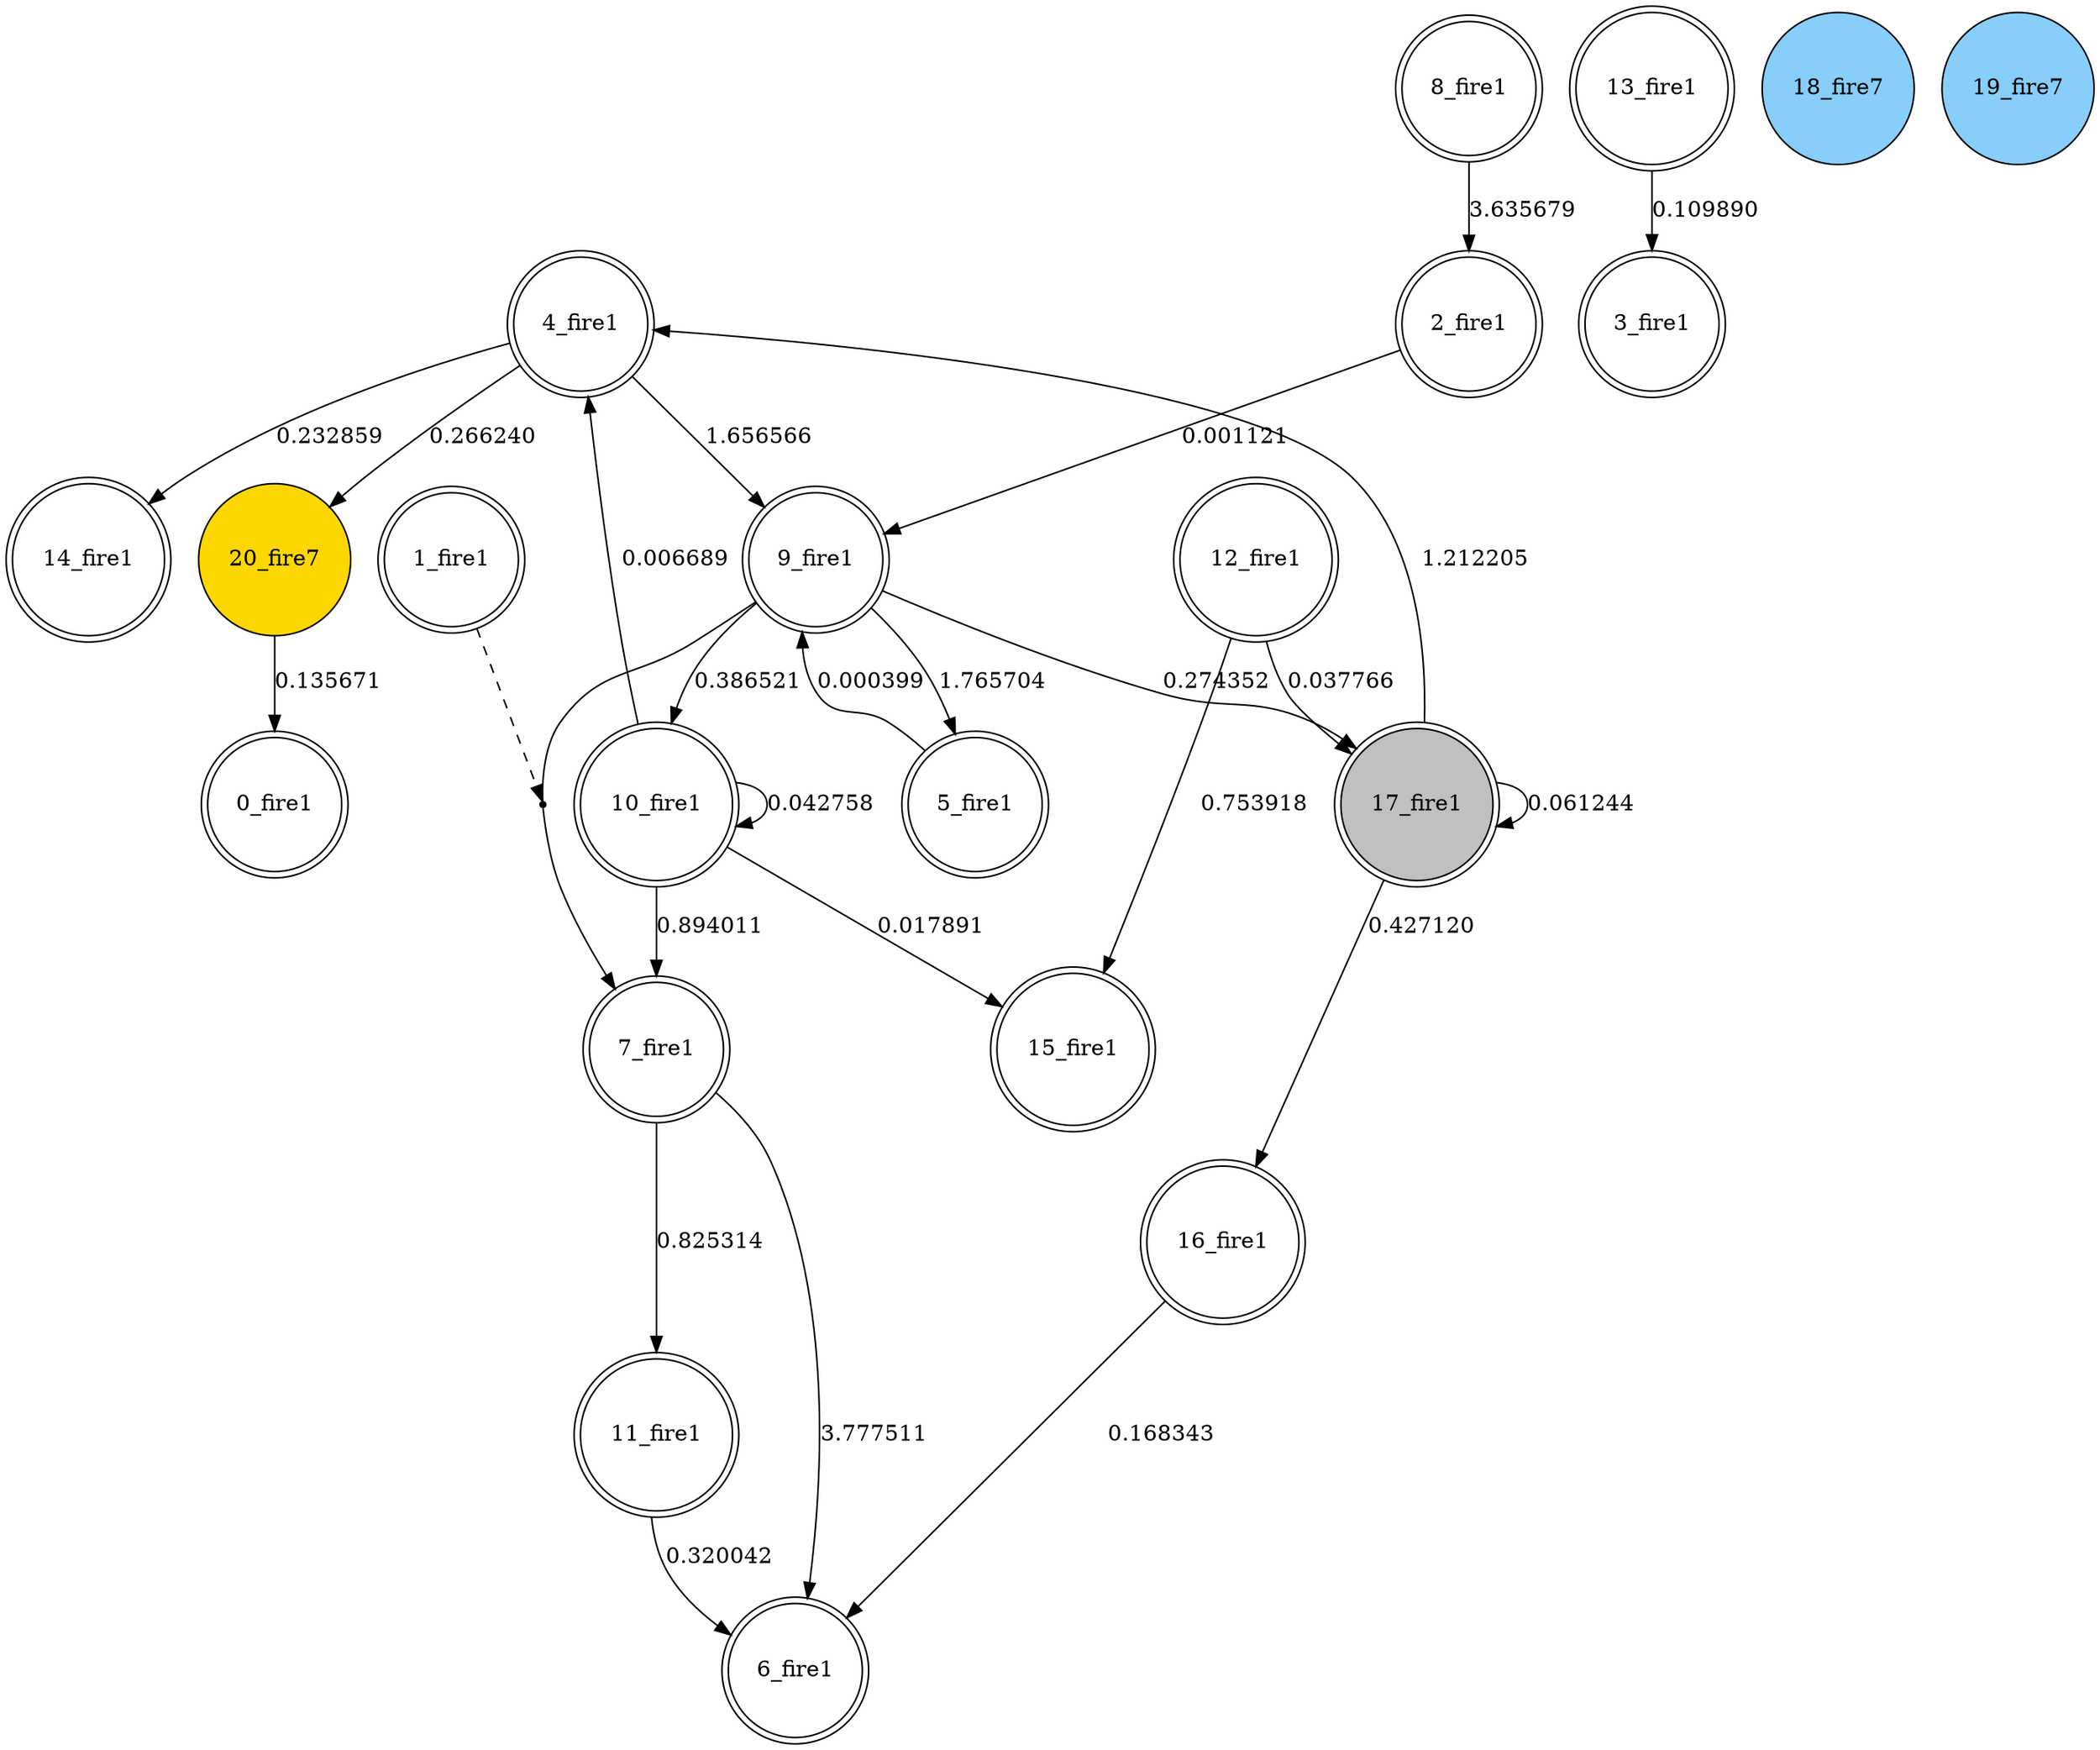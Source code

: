 digraph G {
 node[shape = circle]
0 [label="0_fire1",shape=doublecircle]
1 [label="1_fire1",shape=doublecircle]
2 [label="2_fire1",shape=doublecircle]
3 [label="3_fire1",shape=doublecircle]
4 [label="4_fire1",shape=doublecircle]
5 [label="5_fire1",shape=doublecircle]
6 [label="6_fire1",shape=doublecircle]
7 [label="7_fire1",shape=doublecircle]
8 [label="8_fire1",shape=doublecircle]
9 [label="9_fire1",shape=doublecircle]
10 [label="10_fire1",shape=doublecircle]
11 [label="11_fire1",shape=doublecircle]
12 [label="12_fire1",shape=doublecircle]
13 [label="13_fire1",shape=doublecircle]
14 [label="14_fire1",shape=doublecircle]
15 [label="15_fire1",shape=doublecircle]
16 [label="16_fire1",shape=doublecircle]
17 [label="17_fire1",shape=doublecircle, style=filled, fillcolor=gray]
18 [label="18_fire7",style=filled, fillcolor=lightskyblue]
19 [label="19_fire7",style=filled, fillcolor=lightskyblue]
20 [label="20_fire7",style=filled, fillcolor=gold]
8 -> 2 [label="3.635679"]
12 -> 15 [label="0.753918"]
5 -> 9 [label="0.000399"]
20 -> 0 [label="0.135671"]
17 -> 17 [label="0.061244"]
17 -> 4 [label="1.212205"]
21 [shape=point, label=""]
1 -> 21 [style=dashed] 
9 -> 21 [dir=none]
21 -> 7 
12 -> 17 [label="0.037766"]
10 -> 7 [label="0.894011"]
11 -> 6 [label="0.320042"]
2 -> 9 [label="0.001121"]
9 -> 17 [label="0.274352"]
9 -> 10 [label="0.386521"]
17 -> 16 [label="0.427120"]
10 -> 10 [label="0.042758"]
10 -> 15 [label="0.017891"]
4 -> 20 [label="0.266240"]
13 -> 3 [label="0.109890"]
7 -> 6 [label="3.777511"]
4 -> 14 [label="0.232859"]
10 -> 4 [label="0.006689"]
16 -> 6 [label="0.168343"]
7 -> 11 [label="0.825314"]
9 -> 5 [label="1.765704"]
4 -> 9 [label="1.656566"]
}
